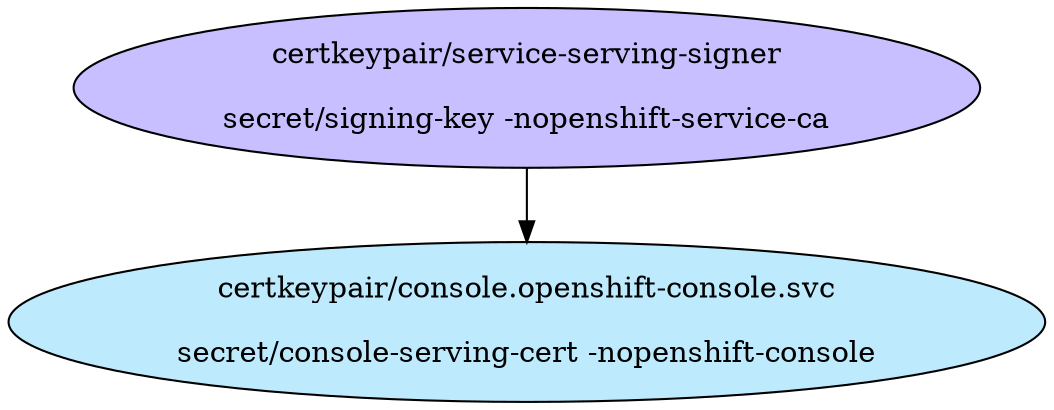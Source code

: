 digraph "Local Certificate" {
  // Node definitions.
  1 [
    label="certkeypair/service-serving-signer\n\nsecret/signing-key -nopenshift-service-ca\n"
    style=filled
    fillcolor="#c7bfff"
  ];
  21 [
    label="certkeypair/console.openshift-console.svc\n\nsecret/console-serving-cert -nopenshift-console\n"
    style=filled
    fillcolor="#bdebfd"
  ];

  // Edge definitions.
  1 -> 21;
}